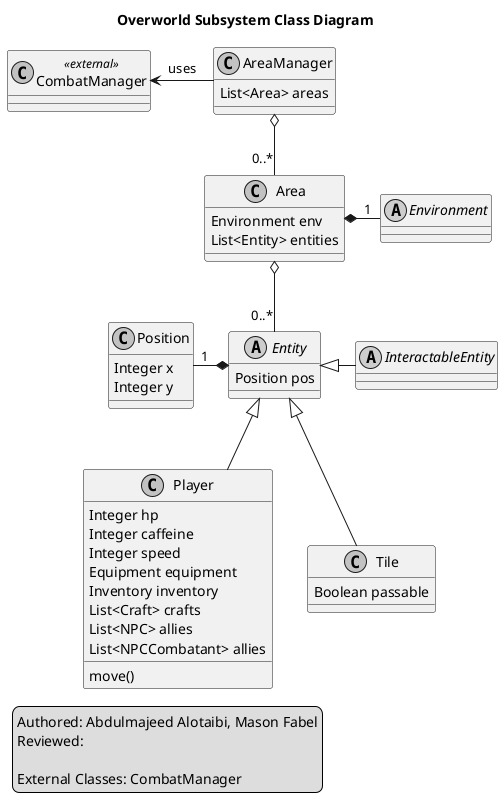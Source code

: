 @startuml
skinparam monochrome true
skinparam shadowing false

title Overworld Subsystem Class Diagram
legend left
        Authored: Abdulmajeed Alotaibi, Mason Fabel
        Reviewed:

        External Classes: CombatManager
endlegend

class AreaManager {
	List<Area> areas
}
AreaManager o-down- "0..*" Area
AreaManager -left-> CombatManager : uses

class CombatManager <<external>>

class Area {
	Environment env
	List<Entity> entities
}
Area *-right- "1" Environment
Area o-down- "0..*" Entity

abstract class Entity {
	Position pos
}
Entity *-left- "1" Position

class Position {
	Integer x
	Integer y
}

class Player {
	Integer hp
	Integer caffeine
	Integer speed
	Equipment equipment
	Inventory inventory
	List<Craft> crafts
	List<NPC> allies
	List<NPCCombatant> allies
	move()
}
Player -up-|> Entity

class Tile {
	Boolean passable
}
Tile -up-|> Entity

abstract class InteractableEntity
InteractableEntity -left-|> Entity

abstract class Environment

@enduml
